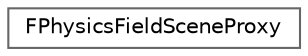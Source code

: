 digraph "Graphical Class Hierarchy"
{
 // INTERACTIVE_SVG=YES
 // LATEX_PDF_SIZE
  bgcolor="transparent";
  edge [fontname=Helvetica,fontsize=10,labelfontname=Helvetica,labelfontsize=10];
  node [fontname=Helvetica,fontsize=10,shape=box,height=0.2,width=0.4];
  rankdir="LR";
  Node0 [id="Node000000",label="FPhysicsFieldSceneProxy",height=0.2,width=0.4,color="grey40", fillcolor="white", style="filled",URL="$d3/d62/classFPhysicsFieldSceneProxy.html",tooltip=" "];
}
